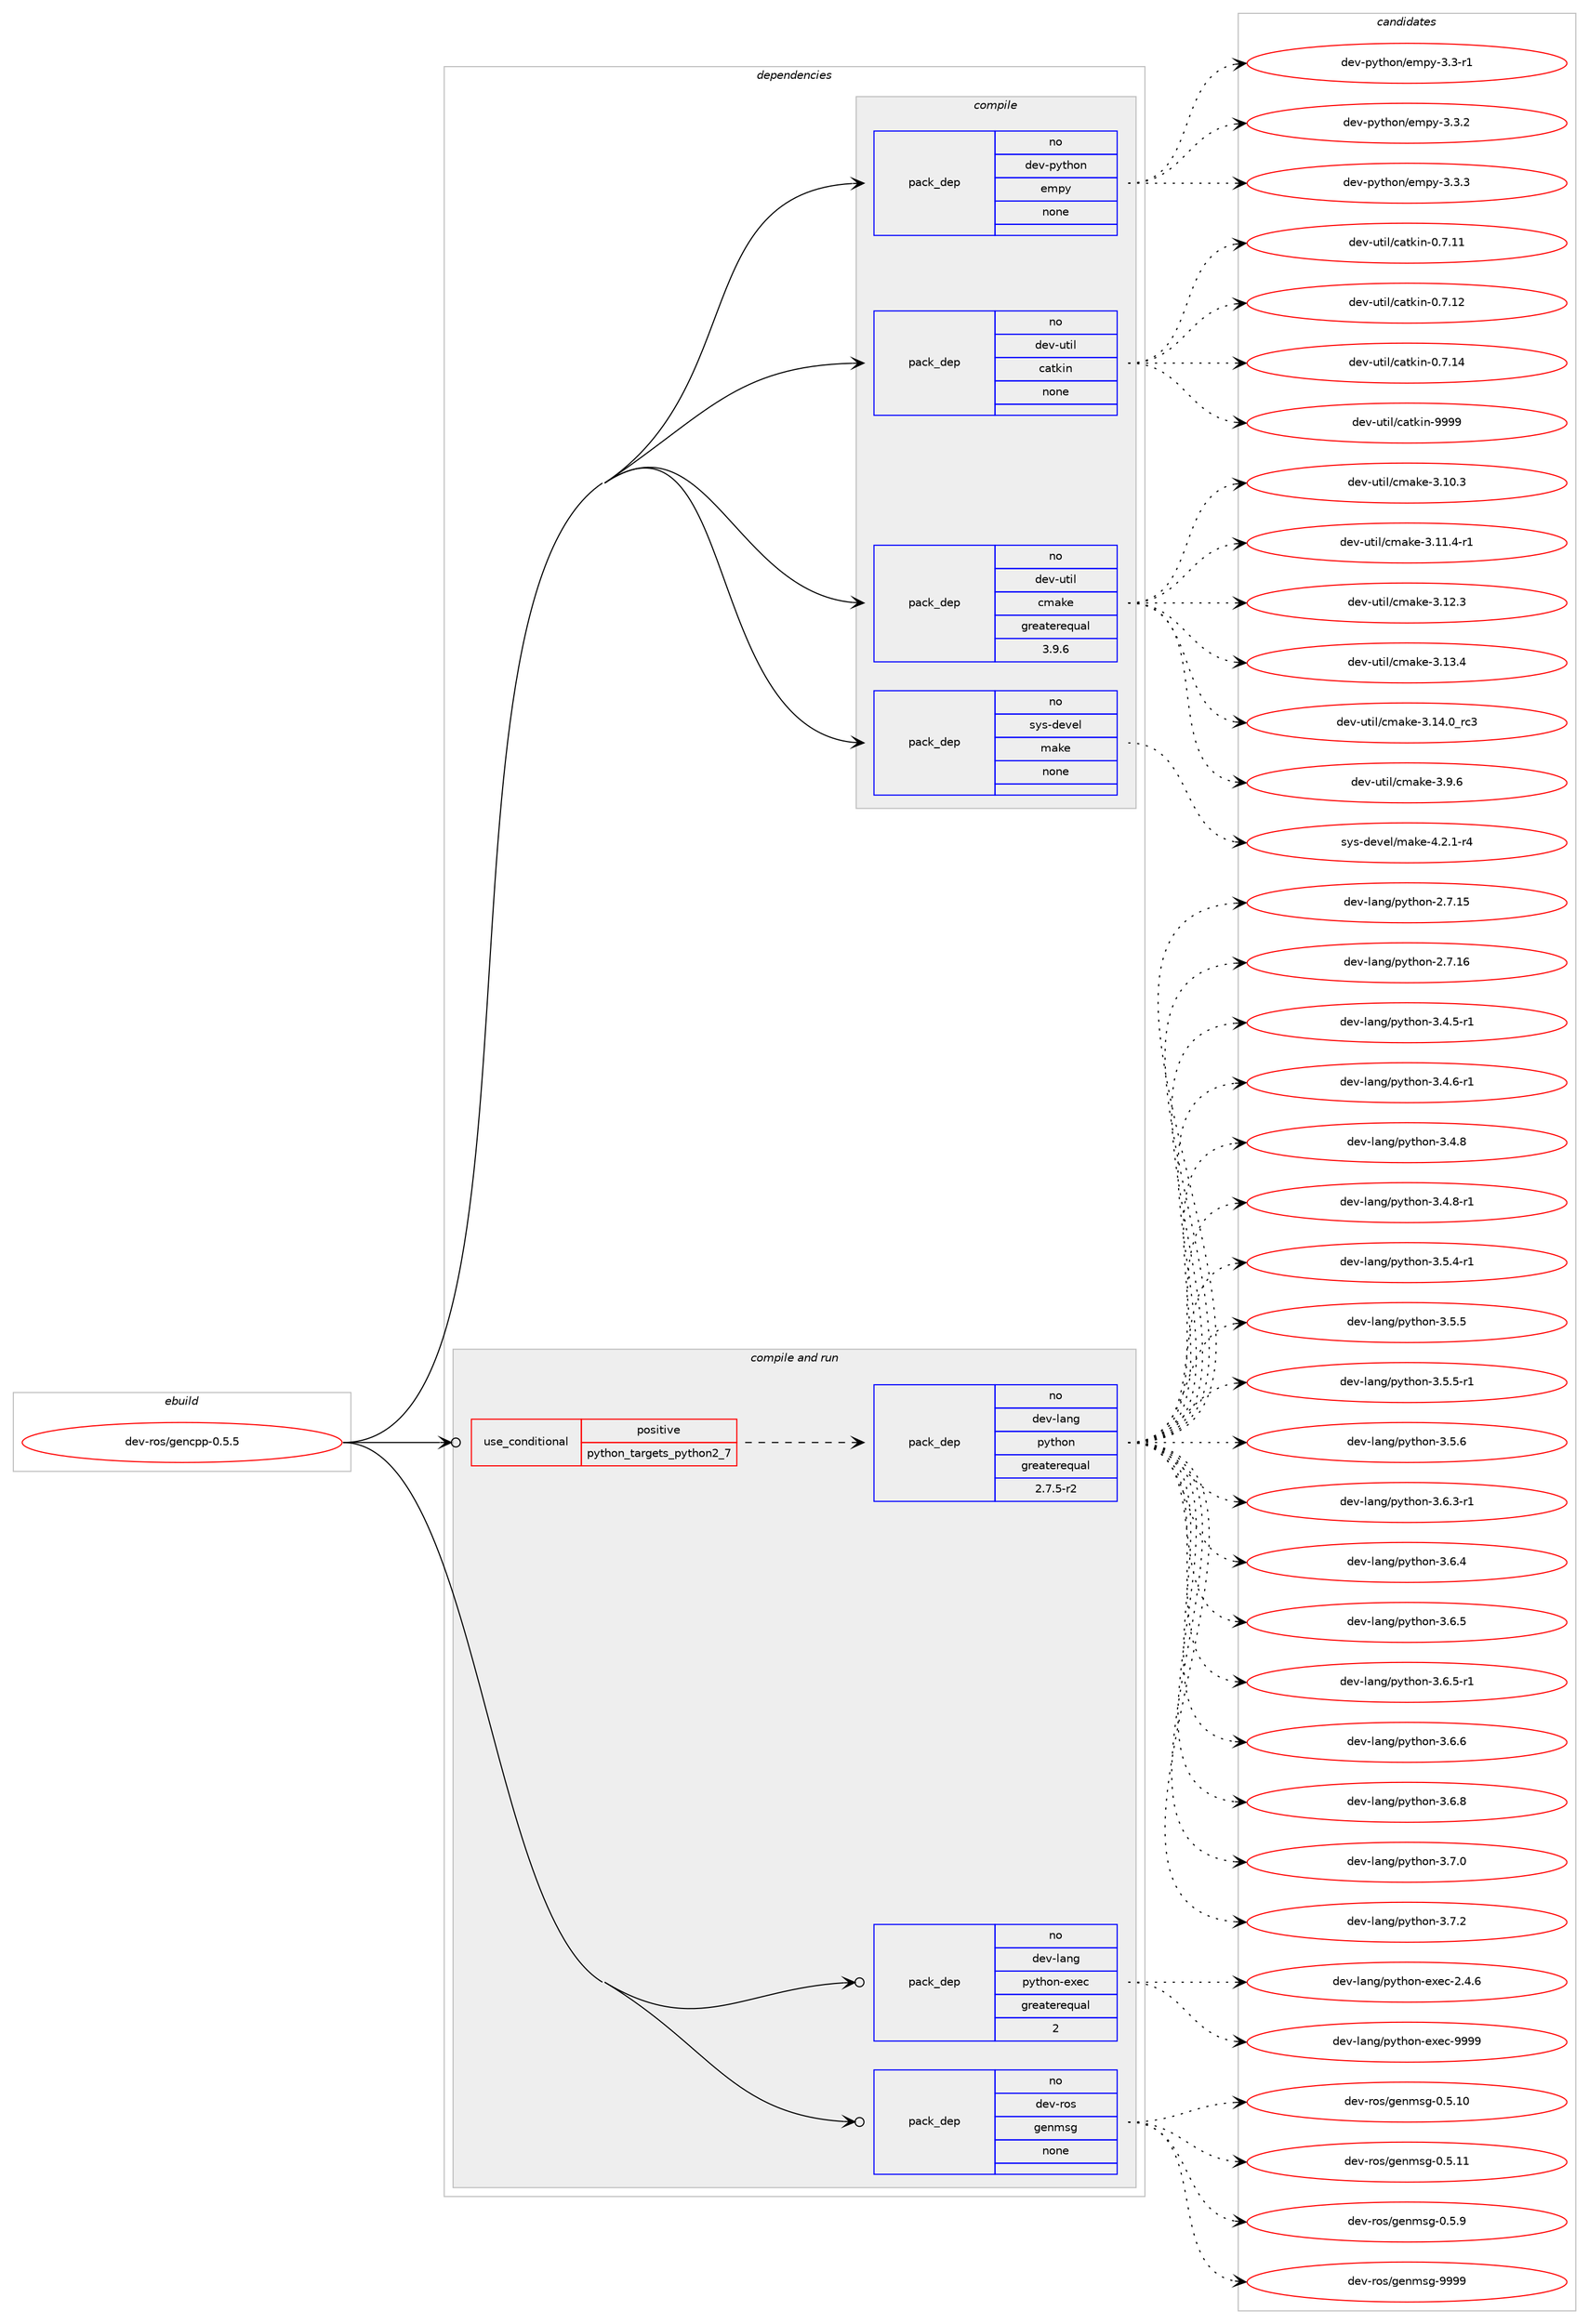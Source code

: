 digraph prolog {

# *************
# Graph options
# *************

newrank=true;
concentrate=true;
compound=true;
graph [rankdir=LR,fontname=Helvetica,fontsize=10,ranksep=1.5];#, ranksep=2.5, nodesep=0.2];
edge  [arrowhead=vee];
node  [fontname=Helvetica,fontsize=10];

# **********
# The ebuild
# **********

subgraph cluster_leftcol {
color=gray;
rank=same;
label=<<i>ebuild</i>>;
id [label="dev-ros/gencpp-0.5.5", color=red, width=4, href="../dev-ros/gencpp-0.5.5.svg"];
}

# ****************
# The dependencies
# ****************

subgraph cluster_midcol {
color=gray;
label=<<i>dependencies</i>>;
subgraph cluster_compile {
fillcolor="#eeeeee";
style=filled;
label=<<i>compile</i>>;
subgraph pack1044234 {
dependency1456131 [label=<<TABLE BORDER="0" CELLBORDER="1" CELLSPACING="0" CELLPADDING="4" WIDTH="220"><TR><TD ROWSPAN="6" CELLPADDING="30">pack_dep</TD></TR><TR><TD WIDTH="110">no</TD></TR><TR><TD>dev-python</TD></TR><TR><TD>empy</TD></TR><TR><TD>none</TD></TR><TR><TD></TD></TR></TABLE>>, shape=none, color=blue];
}
id:e -> dependency1456131:w [weight=20,style="solid",arrowhead="vee"];
subgraph pack1044235 {
dependency1456132 [label=<<TABLE BORDER="0" CELLBORDER="1" CELLSPACING="0" CELLPADDING="4" WIDTH="220"><TR><TD ROWSPAN="6" CELLPADDING="30">pack_dep</TD></TR><TR><TD WIDTH="110">no</TD></TR><TR><TD>dev-util</TD></TR><TR><TD>catkin</TD></TR><TR><TD>none</TD></TR><TR><TD></TD></TR></TABLE>>, shape=none, color=blue];
}
id:e -> dependency1456132:w [weight=20,style="solid",arrowhead="vee"];
subgraph pack1044236 {
dependency1456133 [label=<<TABLE BORDER="0" CELLBORDER="1" CELLSPACING="0" CELLPADDING="4" WIDTH="220"><TR><TD ROWSPAN="6" CELLPADDING="30">pack_dep</TD></TR><TR><TD WIDTH="110">no</TD></TR><TR><TD>dev-util</TD></TR><TR><TD>cmake</TD></TR><TR><TD>greaterequal</TD></TR><TR><TD>3.9.6</TD></TR></TABLE>>, shape=none, color=blue];
}
id:e -> dependency1456133:w [weight=20,style="solid",arrowhead="vee"];
subgraph pack1044237 {
dependency1456134 [label=<<TABLE BORDER="0" CELLBORDER="1" CELLSPACING="0" CELLPADDING="4" WIDTH="220"><TR><TD ROWSPAN="6" CELLPADDING="30">pack_dep</TD></TR><TR><TD WIDTH="110">no</TD></TR><TR><TD>sys-devel</TD></TR><TR><TD>make</TD></TR><TR><TD>none</TD></TR><TR><TD></TD></TR></TABLE>>, shape=none, color=blue];
}
id:e -> dependency1456134:w [weight=20,style="solid",arrowhead="vee"];
}
subgraph cluster_compileandrun {
fillcolor="#eeeeee";
style=filled;
label=<<i>compile and run</i>>;
subgraph cond388507 {
dependency1456135 [label=<<TABLE BORDER="0" CELLBORDER="1" CELLSPACING="0" CELLPADDING="4"><TR><TD ROWSPAN="3" CELLPADDING="10">use_conditional</TD></TR><TR><TD>positive</TD></TR><TR><TD>python_targets_python2_7</TD></TR></TABLE>>, shape=none, color=red];
subgraph pack1044238 {
dependency1456136 [label=<<TABLE BORDER="0" CELLBORDER="1" CELLSPACING="0" CELLPADDING="4" WIDTH="220"><TR><TD ROWSPAN="6" CELLPADDING="30">pack_dep</TD></TR><TR><TD WIDTH="110">no</TD></TR><TR><TD>dev-lang</TD></TR><TR><TD>python</TD></TR><TR><TD>greaterequal</TD></TR><TR><TD>2.7.5-r2</TD></TR></TABLE>>, shape=none, color=blue];
}
dependency1456135:e -> dependency1456136:w [weight=20,style="dashed",arrowhead="vee"];
}
id:e -> dependency1456135:w [weight=20,style="solid",arrowhead="odotvee"];
subgraph pack1044239 {
dependency1456137 [label=<<TABLE BORDER="0" CELLBORDER="1" CELLSPACING="0" CELLPADDING="4" WIDTH="220"><TR><TD ROWSPAN="6" CELLPADDING="30">pack_dep</TD></TR><TR><TD WIDTH="110">no</TD></TR><TR><TD>dev-lang</TD></TR><TR><TD>python-exec</TD></TR><TR><TD>greaterequal</TD></TR><TR><TD>2</TD></TR></TABLE>>, shape=none, color=blue];
}
id:e -> dependency1456137:w [weight=20,style="solid",arrowhead="odotvee"];
subgraph pack1044240 {
dependency1456138 [label=<<TABLE BORDER="0" CELLBORDER="1" CELLSPACING="0" CELLPADDING="4" WIDTH="220"><TR><TD ROWSPAN="6" CELLPADDING="30">pack_dep</TD></TR><TR><TD WIDTH="110">no</TD></TR><TR><TD>dev-ros</TD></TR><TR><TD>genmsg</TD></TR><TR><TD>none</TD></TR><TR><TD></TD></TR></TABLE>>, shape=none, color=blue];
}
id:e -> dependency1456138:w [weight=20,style="solid",arrowhead="odotvee"];
}
subgraph cluster_run {
fillcolor="#eeeeee";
style=filled;
label=<<i>run</i>>;
}
}

# **************
# The candidates
# **************

subgraph cluster_choices {
rank=same;
color=gray;
label=<<i>candidates</i>>;

subgraph choice1044234 {
color=black;
nodesep=1;
choice1001011184511212111610411111047101109112121455146514511449 [label="dev-python/empy-3.3-r1", color=red, width=4,href="../dev-python/empy-3.3-r1.svg"];
choice1001011184511212111610411111047101109112121455146514650 [label="dev-python/empy-3.3.2", color=red, width=4,href="../dev-python/empy-3.3.2.svg"];
choice1001011184511212111610411111047101109112121455146514651 [label="dev-python/empy-3.3.3", color=red, width=4,href="../dev-python/empy-3.3.3.svg"];
dependency1456131:e -> choice1001011184511212111610411111047101109112121455146514511449:w [style=dotted,weight="100"];
dependency1456131:e -> choice1001011184511212111610411111047101109112121455146514650:w [style=dotted,weight="100"];
dependency1456131:e -> choice1001011184511212111610411111047101109112121455146514651:w [style=dotted,weight="100"];
}
subgraph choice1044235 {
color=black;
nodesep=1;
choice1001011184511711610510847999711610710511045484655464949 [label="dev-util/catkin-0.7.11", color=red, width=4,href="../dev-util/catkin-0.7.11.svg"];
choice1001011184511711610510847999711610710511045484655464950 [label="dev-util/catkin-0.7.12", color=red, width=4,href="../dev-util/catkin-0.7.12.svg"];
choice1001011184511711610510847999711610710511045484655464952 [label="dev-util/catkin-0.7.14", color=red, width=4,href="../dev-util/catkin-0.7.14.svg"];
choice100101118451171161051084799971161071051104557575757 [label="dev-util/catkin-9999", color=red, width=4,href="../dev-util/catkin-9999.svg"];
dependency1456132:e -> choice1001011184511711610510847999711610710511045484655464949:w [style=dotted,weight="100"];
dependency1456132:e -> choice1001011184511711610510847999711610710511045484655464950:w [style=dotted,weight="100"];
dependency1456132:e -> choice1001011184511711610510847999711610710511045484655464952:w [style=dotted,weight="100"];
dependency1456132:e -> choice100101118451171161051084799971161071051104557575757:w [style=dotted,weight="100"];
}
subgraph choice1044236 {
color=black;
nodesep=1;
choice1001011184511711610510847991099710710145514649484651 [label="dev-util/cmake-3.10.3", color=red, width=4,href="../dev-util/cmake-3.10.3.svg"];
choice10010111845117116105108479910997107101455146494946524511449 [label="dev-util/cmake-3.11.4-r1", color=red, width=4,href="../dev-util/cmake-3.11.4-r1.svg"];
choice1001011184511711610510847991099710710145514649504651 [label="dev-util/cmake-3.12.3", color=red, width=4,href="../dev-util/cmake-3.12.3.svg"];
choice1001011184511711610510847991099710710145514649514652 [label="dev-util/cmake-3.13.4", color=red, width=4,href="../dev-util/cmake-3.13.4.svg"];
choice1001011184511711610510847991099710710145514649524648951149951 [label="dev-util/cmake-3.14.0_rc3", color=red, width=4,href="../dev-util/cmake-3.14.0_rc3.svg"];
choice10010111845117116105108479910997107101455146574654 [label="dev-util/cmake-3.9.6", color=red, width=4,href="../dev-util/cmake-3.9.6.svg"];
dependency1456133:e -> choice1001011184511711610510847991099710710145514649484651:w [style=dotted,weight="100"];
dependency1456133:e -> choice10010111845117116105108479910997107101455146494946524511449:w [style=dotted,weight="100"];
dependency1456133:e -> choice1001011184511711610510847991099710710145514649504651:w [style=dotted,weight="100"];
dependency1456133:e -> choice1001011184511711610510847991099710710145514649514652:w [style=dotted,weight="100"];
dependency1456133:e -> choice1001011184511711610510847991099710710145514649524648951149951:w [style=dotted,weight="100"];
dependency1456133:e -> choice10010111845117116105108479910997107101455146574654:w [style=dotted,weight="100"];
}
subgraph choice1044237 {
color=black;
nodesep=1;
choice1151211154510010111810110847109971071014552465046494511452 [label="sys-devel/make-4.2.1-r4", color=red, width=4,href="../sys-devel/make-4.2.1-r4.svg"];
dependency1456134:e -> choice1151211154510010111810110847109971071014552465046494511452:w [style=dotted,weight="100"];
}
subgraph choice1044238 {
color=black;
nodesep=1;
choice10010111845108971101034711212111610411111045504655464953 [label="dev-lang/python-2.7.15", color=red, width=4,href="../dev-lang/python-2.7.15.svg"];
choice10010111845108971101034711212111610411111045504655464954 [label="dev-lang/python-2.7.16", color=red, width=4,href="../dev-lang/python-2.7.16.svg"];
choice1001011184510897110103471121211161041111104551465246534511449 [label="dev-lang/python-3.4.5-r1", color=red, width=4,href="../dev-lang/python-3.4.5-r1.svg"];
choice1001011184510897110103471121211161041111104551465246544511449 [label="dev-lang/python-3.4.6-r1", color=red, width=4,href="../dev-lang/python-3.4.6-r1.svg"];
choice100101118451089711010347112121116104111110455146524656 [label="dev-lang/python-3.4.8", color=red, width=4,href="../dev-lang/python-3.4.8.svg"];
choice1001011184510897110103471121211161041111104551465246564511449 [label="dev-lang/python-3.4.8-r1", color=red, width=4,href="../dev-lang/python-3.4.8-r1.svg"];
choice1001011184510897110103471121211161041111104551465346524511449 [label="dev-lang/python-3.5.4-r1", color=red, width=4,href="../dev-lang/python-3.5.4-r1.svg"];
choice100101118451089711010347112121116104111110455146534653 [label="dev-lang/python-3.5.5", color=red, width=4,href="../dev-lang/python-3.5.5.svg"];
choice1001011184510897110103471121211161041111104551465346534511449 [label="dev-lang/python-3.5.5-r1", color=red, width=4,href="../dev-lang/python-3.5.5-r1.svg"];
choice100101118451089711010347112121116104111110455146534654 [label="dev-lang/python-3.5.6", color=red, width=4,href="../dev-lang/python-3.5.6.svg"];
choice1001011184510897110103471121211161041111104551465446514511449 [label="dev-lang/python-3.6.3-r1", color=red, width=4,href="../dev-lang/python-3.6.3-r1.svg"];
choice100101118451089711010347112121116104111110455146544652 [label="dev-lang/python-3.6.4", color=red, width=4,href="../dev-lang/python-3.6.4.svg"];
choice100101118451089711010347112121116104111110455146544653 [label="dev-lang/python-3.6.5", color=red, width=4,href="../dev-lang/python-3.6.5.svg"];
choice1001011184510897110103471121211161041111104551465446534511449 [label="dev-lang/python-3.6.5-r1", color=red, width=4,href="../dev-lang/python-3.6.5-r1.svg"];
choice100101118451089711010347112121116104111110455146544654 [label="dev-lang/python-3.6.6", color=red, width=4,href="../dev-lang/python-3.6.6.svg"];
choice100101118451089711010347112121116104111110455146544656 [label="dev-lang/python-3.6.8", color=red, width=4,href="../dev-lang/python-3.6.8.svg"];
choice100101118451089711010347112121116104111110455146554648 [label="dev-lang/python-3.7.0", color=red, width=4,href="../dev-lang/python-3.7.0.svg"];
choice100101118451089711010347112121116104111110455146554650 [label="dev-lang/python-3.7.2", color=red, width=4,href="../dev-lang/python-3.7.2.svg"];
dependency1456136:e -> choice10010111845108971101034711212111610411111045504655464953:w [style=dotted,weight="100"];
dependency1456136:e -> choice10010111845108971101034711212111610411111045504655464954:w [style=dotted,weight="100"];
dependency1456136:e -> choice1001011184510897110103471121211161041111104551465246534511449:w [style=dotted,weight="100"];
dependency1456136:e -> choice1001011184510897110103471121211161041111104551465246544511449:w [style=dotted,weight="100"];
dependency1456136:e -> choice100101118451089711010347112121116104111110455146524656:w [style=dotted,weight="100"];
dependency1456136:e -> choice1001011184510897110103471121211161041111104551465246564511449:w [style=dotted,weight="100"];
dependency1456136:e -> choice1001011184510897110103471121211161041111104551465346524511449:w [style=dotted,weight="100"];
dependency1456136:e -> choice100101118451089711010347112121116104111110455146534653:w [style=dotted,weight="100"];
dependency1456136:e -> choice1001011184510897110103471121211161041111104551465346534511449:w [style=dotted,weight="100"];
dependency1456136:e -> choice100101118451089711010347112121116104111110455146534654:w [style=dotted,weight="100"];
dependency1456136:e -> choice1001011184510897110103471121211161041111104551465446514511449:w [style=dotted,weight="100"];
dependency1456136:e -> choice100101118451089711010347112121116104111110455146544652:w [style=dotted,weight="100"];
dependency1456136:e -> choice100101118451089711010347112121116104111110455146544653:w [style=dotted,weight="100"];
dependency1456136:e -> choice1001011184510897110103471121211161041111104551465446534511449:w [style=dotted,weight="100"];
dependency1456136:e -> choice100101118451089711010347112121116104111110455146544654:w [style=dotted,weight="100"];
dependency1456136:e -> choice100101118451089711010347112121116104111110455146544656:w [style=dotted,weight="100"];
dependency1456136:e -> choice100101118451089711010347112121116104111110455146554648:w [style=dotted,weight="100"];
dependency1456136:e -> choice100101118451089711010347112121116104111110455146554650:w [style=dotted,weight="100"];
}
subgraph choice1044239 {
color=black;
nodesep=1;
choice1001011184510897110103471121211161041111104510112010199455046524654 [label="dev-lang/python-exec-2.4.6", color=red, width=4,href="../dev-lang/python-exec-2.4.6.svg"];
choice10010111845108971101034711212111610411111045101120101994557575757 [label="dev-lang/python-exec-9999", color=red, width=4,href="../dev-lang/python-exec-9999.svg"];
dependency1456137:e -> choice1001011184510897110103471121211161041111104510112010199455046524654:w [style=dotted,weight="100"];
dependency1456137:e -> choice10010111845108971101034711212111610411111045101120101994557575757:w [style=dotted,weight="100"];
}
subgraph choice1044240 {
color=black;
nodesep=1;
choice100101118451141111154710310111010911510345484653464948 [label="dev-ros/genmsg-0.5.10", color=red, width=4,href="../dev-ros/genmsg-0.5.10.svg"];
choice100101118451141111154710310111010911510345484653464949 [label="dev-ros/genmsg-0.5.11", color=red, width=4,href="../dev-ros/genmsg-0.5.11.svg"];
choice1001011184511411111547103101110109115103454846534657 [label="dev-ros/genmsg-0.5.9", color=red, width=4,href="../dev-ros/genmsg-0.5.9.svg"];
choice10010111845114111115471031011101091151034557575757 [label="dev-ros/genmsg-9999", color=red, width=4,href="../dev-ros/genmsg-9999.svg"];
dependency1456138:e -> choice100101118451141111154710310111010911510345484653464948:w [style=dotted,weight="100"];
dependency1456138:e -> choice100101118451141111154710310111010911510345484653464949:w [style=dotted,weight="100"];
dependency1456138:e -> choice1001011184511411111547103101110109115103454846534657:w [style=dotted,weight="100"];
dependency1456138:e -> choice10010111845114111115471031011101091151034557575757:w [style=dotted,weight="100"];
}
}

}
